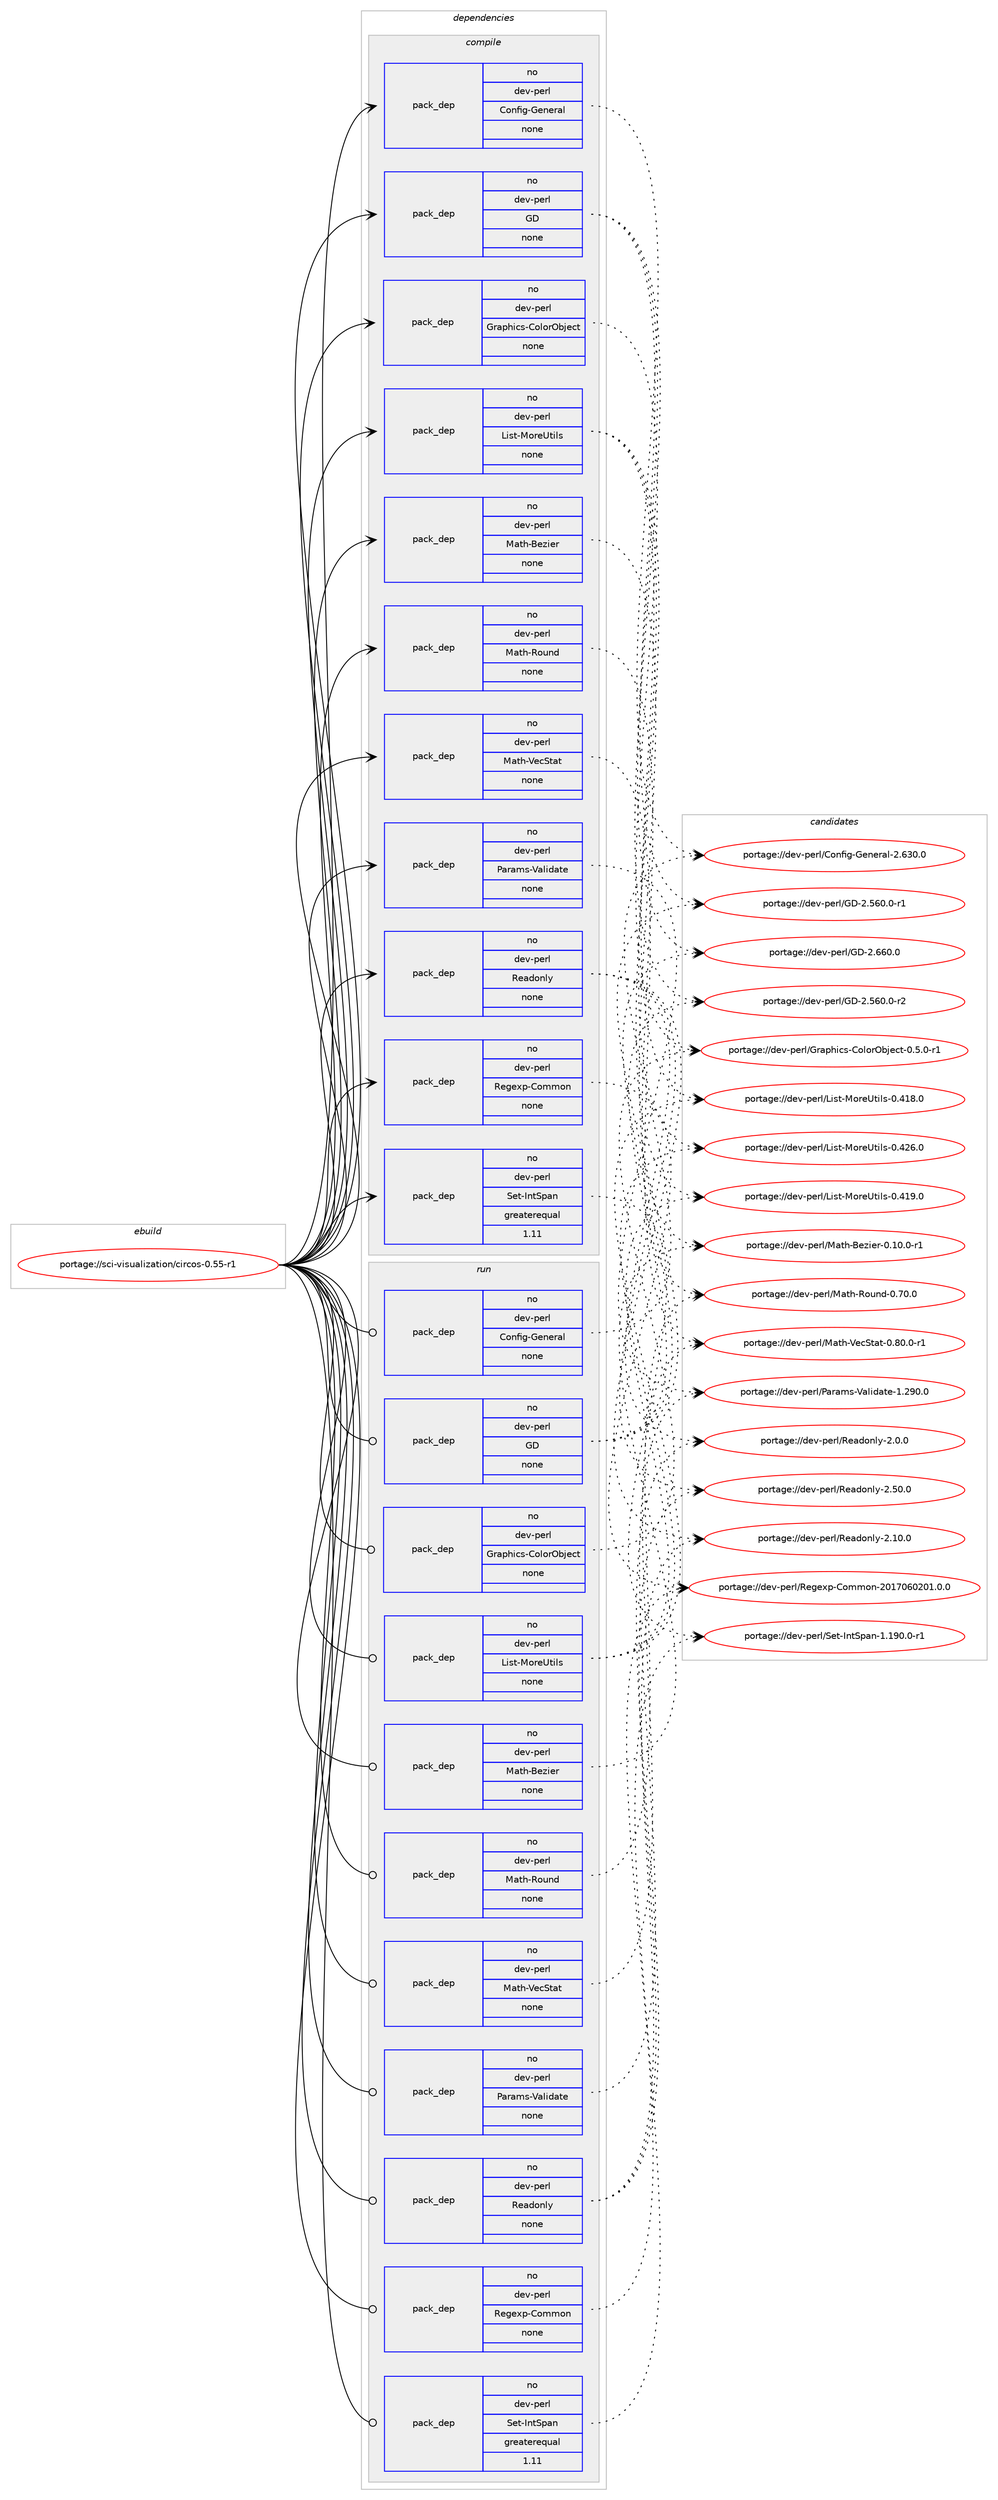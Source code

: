 digraph prolog {

# *************
# Graph options
# *************

newrank=true;
concentrate=true;
compound=true;
graph [rankdir=LR,fontname=Helvetica,fontsize=10,ranksep=1.5];#, ranksep=2.5, nodesep=0.2];
edge  [arrowhead=vee];
node  [fontname=Helvetica,fontsize=10];

# **********
# The ebuild
# **********

subgraph cluster_leftcol {
color=gray;
rank=same;
label=<<i>ebuild</i>>;
id [label="portage://sci-visualization/circos-0.55-r1", color=red, width=4, href="../sci-visualization/circos-0.55-r1.svg"];
}

# ****************
# The dependencies
# ****************

subgraph cluster_midcol {
color=gray;
label=<<i>dependencies</i>>;
subgraph cluster_compile {
fillcolor="#eeeeee";
style=filled;
label=<<i>compile</i>>;
subgraph pack34523 {
dependency44666 [label=<<TABLE BORDER="0" CELLBORDER="1" CELLSPACING="0" CELLPADDING="4" WIDTH="220"><TR><TD ROWSPAN="6" CELLPADDING="30">pack_dep</TD></TR><TR><TD WIDTH="110">no</TD></TR><TR><TD>dev-perl</TD></TR><TR><TD>Config-General</TD></TR><TR><TD>none</TD></TR><TR><TD></TD></TR></TABLE>>, shape=none, color=blue];
}
id:e -> dependency44666:w [weight=20,style="solid",arrowhead="vee"];
subgraph pack34524 {
dependency44667 [label=<<TABLE BORDER="0" CELLBORDER="1" CELLSPACING="0" CELLPADDING="4" WIDTH="220"><TR><TD ROWSPAN="6" CELLPADDING="30">pack_dep</TD></TR><TR><TD WIDTH="110">no</TD></TR><TR><TD>dev-perl</TD></TR><TR><TD>GD</TD></TR><TR><TD>none</TD></TR><TR><TD></TD></TR></TABLE>>, shape=none, color=blue];
}
id:e -> dependency44667:w [weight=20,style="solid",arrowhead="vee"];
subgraph pack34525 {
dependency44668 [label=<<TABLE BORDER="0" CELLBORDER="1" CELLSPACING="0" CELLPADDING="4" WIDTH="220"><TR><TD ROWSPAN="6" CELLPADDING="30">pack_dep</TD></TR><TR><TD WIDTH="110">no</TD></TR><TR><TD>dev-perl</TD></TR><TR><TD>Graphics-ColorObject</TD></TR><TR><TD>none</TD></TR><TR><TD></TD></TR></TABLE>>, shape=none, color=blue];
}
id:e -> dependency44668:w [weight=20,style="solid",arrowhead="vee"];
subgraph pack34526 {
dependency44669 [label=<<TABLE BORDER="0" CELLBORDER="1" CELLSPACING="0" CELLPADDING="4" WIDTH="220"><TR><TD ROWSPAN="6" CELLPADDING="30">pack_dep</TD></TR><TR><TD WIDTH="110">no</TD></TR><TR><TD>dev-perl</TD></TR><TR><TD>List-MoreUtils</TD></TR><TR><TD>none</TD></TR><TR><TD></TD></TR></TABLE>>, shape=none, color=blue];
}
id:e -> dependency44669:w [weight=20,style="solid",arrowhead="vee"];
subgraph pack34527 {
dependency44670 [label=<<TABLE BORDER="0" CELLBORDER="1" CELLSPACING="0" CELLPADDING="4" WIDTH="220"><TR><TD ROWSPAN="6" CELLPADDING="30">pack_dep</TD></TR><TR><TD WIDTH="110">no</TD></TR><TR><TD>dev-perl</TD></TR><TR><TD>Math-Bezier</TD></TR><TR><TD>none</TD></TR><TR><TD></TD></TR></TABLE>>, shape=none, color=blue];
}
id:e -> dependency44670:w [weight=20,style="solid",arrowhead="vee"];
subgraph pack34528 {
dependency44671 [label=<<TABLE BORDER="0" CELLBORDER="1" CELLSPACING="0" CELLPADDING="4" WIDTH="220"><TR><TD ROWSPAN="6" CELLPADDING="30">pack_dep</TD></TR><TR><TD WIDTH="110">no</TD></TR><TR><TD>dev-perl</TD></TR><TR><TD>Math-Round</TD></TR><TR><TD>none</TD></TR><TR><TD></TD></TR></TABLE>>, shape=none, color=blue];
}
id:e -> dependency44671:w [weight=20,style="solid",arrowhead="vee"];
subgraph pack34529 {
dependency44672 [label=<<TABLE BORDER="0" CELLBORDER="1" CELLSPACING="0" CELLPADDING="4" WIDTH="220"><TR><TD ROWSPAN="6" CELLPADDING="30">pack_dep</TD></TR><TR><TD WIDTH="110">no</TD></TR><TR><TD>dev-perl</TD></TR><TR><TD>Math-VecStat</TD></TR><TR><TD>none</TD></TR><TR><TD></TD></TR></TABLE>>, shape=none, color=blue];
}
id:e -> dependency44672:w [weight=20,style="solid",arrowhead="vee"];
subgraph pack34530 {
dependency44673 [label=<<TABLE BORDER="0" CELLBORDER="1" CELLSPACING="0" CELLPADDING="4" WIDTH="220"><TR><TD ROWSPAN="6" CELLPADDING="30">pack_dep</TD></TR><TR><TD WIDTH="110">no</TD></TR><TR><TD>dev-perl</TD></TR><TR><TD>Params-Validate</TD></TR><TR><TD>none</TD></TR><TR><TD></TD></TR></TABLE>>, shape=none, color=blue];
}
id:e -> dependency44673:w [weight=20,style="solid",arrowhead="vee"];
subgraph pack34531 {
dependency44674 [label=<<TABLE BORDER="0" CELLBORDER="1" CELLSPACING="0" CELLPADDING="4" WIDTH="220"><TR><TD ROWSPAN="6" CELLPADDING="30">pack_dep</TD></TR><TR><TD WIDTH="110">no</TD></TR><TR><TD>dev-perl</TD></TR><TR><TD>Readonly</TD></TR><TR><TD>none</TD></TR><TR><TD></TD></TR></TABLE>>, shape=none, color=blue];
}
id:e -> dependency44674:w [weight=20,style="solid",arrowhead="vee"];
subgraph pack34532 {
dependency44675 [label=<<TABLE BORDER="0" CELLBORDER="1" CELLSPACING="0" CELLPADDING="4" WIDTH="220"><TR><TD ROWSPAN="6" CELLPADDING="30">pack_dep</TD></TR><TR><TD WIDTH="110">no</TD></TR><TR><TD>dev-perl</TD></TR><TR><TD>Regexp-Common</TD></TR><TR><TD>none</TD></TR><TR><TD></TD></TR></TABLE>>, shape=none, color=blue];
}
id:e -> dependency44675:w [weight=20,style="solid",arrowhead="vee"];
subgraph pack34533 {
dependency44676 [label=<<TABLE BORDER="0" CELLBORDER="1" CELLSPACING="0" CELLPADDING="4" WIDTH="220"><TR><TD ROWSPAN="6" CELLPADDING="30">pack_dep</TD></TR><TR><TD WIDTH="110">no</TD></TR><TR><TD>dev-perl</TD></TR><TR><TD>Set-IntSpan</TD></TR><TR><TD>greaterequal</TD></TR><TR><TD>1.11</TD></TR></TABLE>>, shape=none, color=blue];
}
id:e -> dependency44676:w [weight=20,style="solid",arrowhead="vee"];
}
subgraph cluster_compileandrun {
fillcolor="#eeeeee";
style=filled;
label=<<i>compile and run</i>>;
}
subgraph cluster_run {
fillcolor="#eeeeee";
style=filled;
label=<<i>run</i>>;
subgraph pack34534 {
dependency44677 [label=<<TABLE BORDER="0" CELLBORDER="1" CELLSPACING="0" CELLPADDING="4" WIDTH="220"><TR><TD ROWSPAN="6" CELLPADDING="30">pack_dep</TD></TR><TR><TD WIDTH="110">no</TD></TR><TR><TD>dev-perl</TD></TR><TR><TD>Config-General</TD></TR><TR><TD>none</TD></TR><TR><TD></TD></TR></TABLE>>, shape=none, color=blue];
}
id:e -> dependency44677:w [weight=20,style="solid",arrowhead="odot"];
subgraph pack34535 {
dependency44678 [label=<<TABLE BORDER="0" CELLBORDER="1" CELLSPACING="0" CELLPADDING="4" WIDTH="220"><TR><TD ROWSPAN="6" CELLPADDING="30">pack_dep</TD></TR><TR><TD WIDTH="110">no</TD></TR><TR><TD>dev-perl</TD></TR><TR><TD>GD</TD></TR><TR><TD>none</TD></TR><TR><TD></TD></TR></TABLE>>, shape=none, color=blue];
}
id:e -> dependency44678:w [weight=20,style="solid",arrowhead="odot"];
subgraph pack34536 {
dependency44679 [label=<<TABLE BORDER="0" CELLBORDER="1" CELLSPACING="0" CELLPADDING="4" WIDTH="220"><TR><TD ROWSPAN="6" CELLPADDING="30">pack_dep</TD></TR><TR><TD WIDTH="110">no</TD></TR><TR><TD>dev-perl</TD></TR><TR><TD>Graphics-ColorObject</TD></TR><TR><TD>none</TD></TR><TR><TD></TD></TR></TABLE>>, shape=none, color=blue];
}
id:e -> dependency44679:w [weight=20,style="solid",arrowhead="odot"];
subgraph pack34537 {
dependency44680 [label=<<TABLE BORDER="0" CELLBORDER="1" CELLSPACING="0" CELLPADDING="4" WIDTH="220"><TR><TD ROWSPAN="6" CELLPADDING="30">pack_dep</TD></TR><TR><TD WIDTH="110">no</TD></TR><TR><TD>dev-perl</TD></TR><TR><TD>List-MoreUtils</TD></TR><TR><TD>none</TD></TR><TR><TD></TD></TR></TABLE>>, shape=none, color=blue];
}
id:e -> dependency44680:w [weight=20,style="solid",arrowhead="odot"];
subgraph pack34538 {
dependency44681 [label=<<TABLE BORDER="0" CELLBORDER="1" CELLSPACING="0" CELLPADDING="4" WIDTH="220"><TR><TD ROWSPAN="6" CELLPADDING="30">pack_dep</TD></TR><TR><TD WIDTH="110">no</TD></TR><TR><TD>dev-perl</TD></TR><TR><TD>Math-Bezier</TD></TR><TR><TD>none</TD></TR><TR><TD></TD></TR></TABLE>>, shape=none, color=blue];
}
id:e -> dependency44681:w [weight=20,style="solid",arrowhead="odot"];
subgraph pack34539 {
dependency44682 [label=<<TABLE BORDER="0" CELLBORDER="1" CELLSPACING="0" CELLPADDING="4" WIDTH="220"><TR><TD ROWSPAN="6" CELLPADDING="30">pack_dep</TD></TR><TR><TD WIDTH="110">no</TD></TR><TR><TD>dev-perl</TD></TR><TR><TD>Math-Round</TD></TR><TR><TD>none</TD></TR><TR><TD></TD></TR></TABLE>>, shape=none, color=blue];
}
id:e -> dependency44682:w [weight=20,style="solid",arrowhead="odot"];
subgraph pack34540 {
dependency44683 [label=<<TABLE BORDER="0" CELLBORDER="1" CELLSPACING="0" CELLPADDING="4" WIDTH="220"><TR><TD ROWSPAN="6" CELLPADDING="30">pack_dep</TD></TR><TR><TD WIDTH="110">no</TD></TR><TR><TD>dev-perl</TD></TR><TR><TD>Math-VecStat</TD></TR><TR><TD>none</TD></TR><TR><TD></TD></TR></TABLE>>, shape=none, color=blue];
}
id:e -> dependency44683:w [weight=20,style="solid",arrowhead="odot"];
subgraph pack34541 {
dependency44684 [label=<<TABLE BORDER="0" CELLBORDER="1" CELLSPACING="0" CELLPADDING="4" WIDTH="220"><TR><TD ROWSPAN="6" CELLPADDING="30">pack_dep</TD></TR><TR><TD WIDTH="110">no</TD></TR><TR><TD>dev-perl</TD></TR><TR><TD>Params-Validate</TD></TR><TR><TD>none</TD></TR><TR><TD></TD></TR></TABLE>>, shape=none, color=blue];
}
id:e -> dependency44684:w [weight=20,style="solid",arrowhead="odot"];
subgraph pack34542 {
dependency44685 [label=<<TABLE BORDER="0" CELLBORDER="1" CELLSPACING="0" CELLPADDING="4" WIDTH="220"><TR><TD ROWSPAN="6" CELLPADDING="30">pack_dep</TD></TR><TR><TD WIDTH="110">no</TD></TR><TR><TD>dev-perl</TD></TR><TR><TD>Readonly</TD></TR><TR><TD>none</TD></TR><TR><TD></TD></TR></TABLE>>, shape=none, color=blue];
}
id:e -> dependency44685:w [weight=20,style="solid",arrowhead="odot"];
subgraph pack34543 {
dependency44686 [label=<<TABLE BORDER="0" CELLBORDER="1" CELLSPACING="0" CELLPADDING="4" WIDTH="220"><TR><TD ROWSPAN="6" CELLPADDING="30">pack_dep</TD></TR><TR><TD WIDTH="110">no</TD></TR><TR><TD>dev-perl</TD></TR><TR><TD>Regexp-Common</TD></TR><TR><TD>none</TD></TR><TR><TD></TD></TR></TABLE>>, shape=none, color=blue];
}
id:e -> dependency44686:w [weight=20,style="solid",arrowhead="odot"];
subgraph pack34544 {
dependency44687 [label=<<TABLE BORDER="0" CELLBORDER="1" CELLSPACING="0" CELLPADDING="4" WIDTH="220"><TR><TD ROWSPAN="6" CELLPADDING="30">pack_dep</TD></TR><TR><TD WIDTH="110">no</TD></TR><TR><TD>dev-perl</TD></TR><TR><TD>Set-IntSpan</TD></TR><TR><TD>greaterequal</TD></TR><TR><TD>1.11</TD></TR></TABLE>>, shape=none, color=blue];
}
id:e -> dependency44687:w [weight=20,style="solid",arrowhead="odot"];
}
}

# **************
# The candidates
# **************

subgraph cluster_choices {
rank=same;
color=gray;
label=<<i>candidates</i>>;

subgraph choice34523 {
color=black;
nodesep=1;
choice1001011184511210111410847671111101021051034571101110101114971084550465451484648 [label="portage://dev-perl/Config-General-2.630.0", color=red, width=4,href="../dev-perl/Config-General-2.630.0.svg"];
dependency44666:e -> choice1001011184511210111410847671111101021051034571101110101114971084550465451484648:w [style=dotted,weight="100"];
}
subgraph choice34524 {
color=black;
nodesep=1;
choice100101118451121011141084771684550465454484648 [label="portage://dev-perl/GD-2.660.0", color=red, width=4,href="../dev-perl/GD-2.660.0.svg"];
choice1001011184511210111410847716845504653544846484511450 [label="portage://dev-perl/GD-2.560.0-r2", color=red, width=4,href="../dev-perl/GD-2.560.0-r2.svg"];
choice1001011184511210111410847716845504653544846484511449 [label="portage://dev-perl/GD-2.560.0-r1", color=red, width=4,href="../dev-perl/GD-2.560.0-r1.svg"];
dependency44667:e -> choice100101118451121011141084771684550465454484648:w [style=dotted,weight="100"];
dependency44667:e -> choice1001011184511210111410847716845504653544846484511450:w [style=dotted,weight="100"];
dependency44667:e -> choice1001011184511210111410847716845504653544846484511449:w [style=dotted,weight="100"];
}
subgraph choice34525 {
color=black;
nodesep=1;
choice100101118451121011141084771114971121041059911545671111081111147998106101991164548465346484511449 [label="portage://dev-perl/Graphics-ColorObject-0.5.0-r1", color=red, width=4,href="../dev-perl/Graphics-ColorObject-0.5.0-r1.svg"];
dependency44668:e -> choice100101118451121011141084771114971121041059911545671111081111147998106101991164548465346484511449:w [style=dotted,weight="100"];
}
subgraph choice34526 {
color=black;
nodesep=1;
choice1001011184511210111410847761051151164577111114101851161051081154548465250544648 [label="portage://dev-perl/List-MoreUtils-0.426.0", color=red, width=4,href="../dev-perl/List-MoreUtils-0.426.0.svg"];
choice1001011184511210111410847761051151164577111114101851161051081154548465249574648 [label="portage://dev-perl/List-MoreUtils-0.419.0", color=red, width=4,href="../dev-perl/List-MoreUtils-0.419.0.svg"];
choice1001011184511210111410847761051151164577111114101851161051081154548465249564648 [label="portage://dev-perl/List-MoreUtils-0.418.0", color=red, width=4,href="../dev-perl/List-MoreUtils-0.418.0.svg"];
dependency44669:e -> choice1001011184511210111410847761051151164577111114101851161051081154548465250544648:w [style=dotted,weight="100"];
dependency44669:e -> choice1001011184511210111410847761051151164577111114101851161051081154548465249574648:w [style=dotted,weight="100"];
dependency44669:e -> choice1001011184511210111410847761051151164577111114101851161051081154548465249564648:w [style=dotted,weight="100"];
}
subgraph choice34527 {
color=black;
nodesep=1;
choice100101118451121011141084777971161044566101122105101114454846494846484511449 [label="portage://dev-perl/Math-Bezier-0.10.0-r1", color=red, width=4,href="../dev-perl/Math-Bezier-0.10.0-r1.svg"];
dependency44670:e -> choice100101118451121011141084777971161044566101122105101114454846494846484511449:w [style=dotted,weight="100"];
}
subgraph choice34528 {
color=black;
nodesep=1;
choice10010111845112101114108477797116104458211111711010045484655484648 [label="portage://dev-perl/Math-Round-0.70.0", color=red, width=4,href="../dev-perl/Math-Round-0.70.0.svg"];
dependency44671:e -> choice10010111845112101114108477797116104458211111711010045484655484648:w [style=dotted,weight="100"];
}
subgraph choice34529 {
color=black;
nodesep=1;
choice100101118451121011141084777971161044586101998311697116454846564846484511449 [label="portage://dev-perl/Math-VecStat-0.80.0-r1", color=red, width=4,href="../dev-perl/Math-VecStat-0.80.0-r1.svg"];
dependency44672:e -> choice100101118451121011141084777971161044586101998311697116454846564846484511449:w [style=dotted,weight="100"];
}
subgraph choice34530 {
color=black;
nodesep=1;
choice1001011184511210111410847809711497109115458697108105100971161014549465057484648 [label="portage://dev-perl/Params-Validate-1.290.0", color=red, width=4,href="../dev-perl/Params-Validate-1.290.0.svg"];
dependency44673:e -> choice1001011184511210111410847809711497109115458697108105100971161014549465057484648:w [style=dotted,weight="100"];
}
subgraph choice34531 {
color=black;
nodesep=1;
choice1001011184511210111410847821019710011111010812145504653484648 [label="portage://dev-perl/Readonly-2.50.0", color=red, width=4,href="../dev-perl/Readonly-2.50.0.svg"];
choice1001011184511210111410847821019710011111010812145504649484648 [label="portage://dev-perl/Readonly-2.10.0", color=red, width=4,href="../dev-perl/Readonly-2.10.0.svg"];
choice10010111845112101114108478210197100111110108121455046484648 [label="portage://dev-perl/Readonly-2.0.0", color=red, width=4,href="../dev-perl/Readonly-2.0.0.svg"];
dependency44674:e -> choice1001011184511210111410847821019710011111010812145504653484648:w [style=dotted,weight="100"];
dependency44674:e -> choice1001011184511210111410847821019710011111010812145504649484648:w [style=dotted,weight="100"];
dependency44674:e -> choice10010111845112101114108478210197100111110108121455046484648:w [style=dotted,weight="100"];
}
subgraph choice34532 {
color=black;
nodesep=1;
choice1001011184511210111410847821011031011201124567111109109111110455048495548544850484946484648 [label="portage://dev-perl/Regexp-Common-2017060201.0.0", color=red, width=4,href="../dev-perl/Regexp-Common-2017060201.0.0.svg"];
dependency44675:e -> choice1001011184511210111410847821011031011201124567111109109111110455048495548544850484946484648:w [style=dotted,weight="100"];
}
subgraph choice34533 {
color=black;
nodesep=1;
choice1001011184511210111410847831011164573110116831129711045494649574846484511449 [label="portage://dev-perl/Set-IntSpan-1.190.0-r1", color=red, width=4,href="../dev-perl/Set-IntSpan-1.190.0-r1.svg"];
dependency44676:e -> choice1001011184511210111410847831011164573110116831129711045494649574846484511449:w [style=dotted,weight="100"];
}
subgraph choice34534 {
color=black;
nodesep=1;
choice1001011184511210111410847671111101021051034571101110101114971084550465451484648 [label="portage://dev-perl/Config-General-2.630.0", color=red, width=4,href="../dev-perl/Config-General-2.630.0.svg"];
dependency44677:e -> choice1001011184511210111410847671111101021051034571101110101114971084550465451484648:w [style=dotted,weight="100"];
}
subgraph choice34535 {
color=black;
nodesep=1;
choice100101118451121011141084771684550465454484648 [label="portage://dev-perl/GD-2.660.0", color=red, width=4,href="../dev-perl/GD-2.660.0.svg"];
choice1001011184511210111410847716845504653544846484511450 [label="portage://dev-perl/GD-2.560.0-r2", color=red, width=4,href="../dev-perl/GD-2.560.0-r2.svg"];
choice1001011184511210111410847716845504653544846484511449 [label="portage://dev-perl/GD-2.560.0-r1", color=red, width=4,href="../dev-perl/GD-2.560.0-r1.svg"];
dependency44678:e -> choice100101118451121011141084771684550465454484648:w [style=dotted,weight="100"];
dependency44678:e -> choice1001011184511210111410847716845504653544846484511450:w [style=dotted,weight="100"];
dependency44678:e -> choice1001011184511210111410847716845504653544846484511449:w [style=dotted,weight="100"];
}
subgraph choice34536 {
color=black;
nodesep=1;
choice100101118451121011141084771114971121041059911545671111081111147998106101991164548465346484511449 [label="portage://dev-perl/Graphics-ColorObject-0.5.0-r1", color=red, width=4,href="../dev-perl/Graphics-ColorObject-0.5.0-r1.svg"];
dependency44679:e -> choice100101118451121011141084771114971121041059911545671111081111147998106101991164548465346484511449:w [style=dotted,weight="100"];
}
subgraph choice34537 {
color=black;
nodesep=1;
choice1001011184511210111410847761051151164577111114101851161051081154548465250544648 [label="portage://dev-perl/List-MoreUtils-0.426.0", color=red, width=4,href="../dev-perl/List-MoreUtils-0.426.0.svg"];
choice1001011184511210111410847761051151164577111114101851161051081154548465249574648 [label="portage://dev-perl/List-MoreUtils-0.419.0", color=red, width=4,href="../dev-perl/List-MoreUtils-0.419.0.svg"];
choice1001011184511210111410847761051151164577111114101851161051081154548465249564648 [label="portage://dev-perl/List-MoreUtils-0.418.0", color=red, width=4,href="../dev-perl/List-MoreUtils-0.418.0.svg"];
dependency44680:e -> choice1001011184511210111410847761051151164577111114101851161051081154548465250544648:w [style=dotted,weight="100"];
dependency44680:e -> choice1001011184511210111410847761051151164577111114101851161051081154548465249574648:w [style=dotted,weight="100"];
dependency44680:e -> choice1001011184511210111410847761051151164577111114101851161051081154548465249564648:w [style=dotted,weight="100"];
}
subgraph choice34538 {
color=black;
nodesep=1;
choice100101118451121011141084777971161044566101122105101114454846494846484511449 [label="portage://dev-perl/Math-Bezier-0.10.0-r1", color=red, width=4,href="../dev-perl/Math-Bezier-0.10.0-r1.svg"];
dependency44681:e -> choice100101118451121011141084777971161044566101122105101114454846494846484511449:w [style=dotted,weight="100"];
}
subgraph choice34539 {
color=black;
nodesep=1;
choice10010111845112101114108477797116104458211111711010045484655484648 [label="portage://dev-perl/Math-Round-0.70.0", color=red, width=4,href="../dev-perl/Math-Round-0.70.0.svg"];
dependency44682:e -> choice10010111845112101114108477797116104458211111711010045484655484648:w [style=dotted,weight="100"];
}
subgraph choice34540 {
color=black;
nodesep=1;
choice100101118451121011141084777971161044586101998311697116454846564846484511449 [label="portage://dev-perl/Math-VecStat-0.80.0-r1", color=red, width=4,href="../dev-perl/Math-VecStat-0.80.0-r1.svg"];
dependency44683:e -> choice100101118451121011141084777971161044586101998311697116454846564846484511449:w [style=dotted,weight="100"];
}
subgraph choice34541 {
color=black;
nodesep=1;
choice1001011184511210111410847809711497109115458697108105100971161014549465057484648 [label="portage://dev-perl/Params-Validate-1.290.0", color=red, width=4,href="../dev-perl/Params-Validate-1.290.0.svg"];
dependency44684:e -> choice1001011184511210111410847809711497109115458697108105100971161014549465057484648:w [style=dotted,weight="100"];
}
subgraph choice34542 {
color=black;
nodesep=1;
choice1001011184511210111410847821019710011111010812145504653484648 [label="portage://dev-perl/Readonly-2.50.0", color=red, width=4,href="../dev-perl/Readonly-2.50.0.svg"];
choice1001011184511210111410847821019710011111010812145504649484648 [label="portage://dev-perl/Readonly-2.10.0", color=red, width=4,href="../dev-perl/Readonly-2.10.0.svg"];
choice10010111845112101114108478210197100111110108121455046484648 [label="portage://dev-perl/Readonly-2.0.0", color=red, width=4,href="../dev-perl/Readonly-2.0.0.svg"];
dependency44685:e -> choice1001011184511210111410847821019710011111010812145504653484648:w [style=dotted,weight="100"];
dependency44685:e -> choice1001011184511210111410847821019710011111010812145504649484648:w [style=dotted,weight="100"];
dependency44685:e -> choice10010111845112101114108478210197100111110108121455046484648:w [style=dotted,weight="100"];
}
subgraph choice34543 {
color=black;
nodesep=1;
choice1001011184511210111410847821011031011201124567111109109111110455048495548544850484946484648 [label="portage://dev-perl/Regexp-Common-2017060201.0.0", color=red, width=4,href="../dev-perl/Regexp-Common-2017060201.0.0.svg"];
dependency44686:e -> choice1001011184511210111410847821011031011201124567111109109111110455048495548544850484946484648:w [style=dotted,weight="100"];
}
subgraph choice34544 {
color=black;
nodesep=1;
choice1001011184511210111410847831011164573110116831129711045494649574846484511449 [label="portage://dev-perl/Set-IntSpan-1.190.0-r1", color=red, width=4,href="../dev-perl/Set-IntSpan-1.190.0-r1.svg"];
dependency44687:e -> choice1001011184511210111410847831011164573110116831129711045494649574846484511449:w [style=dotted,weight="100"];
}
}

}
